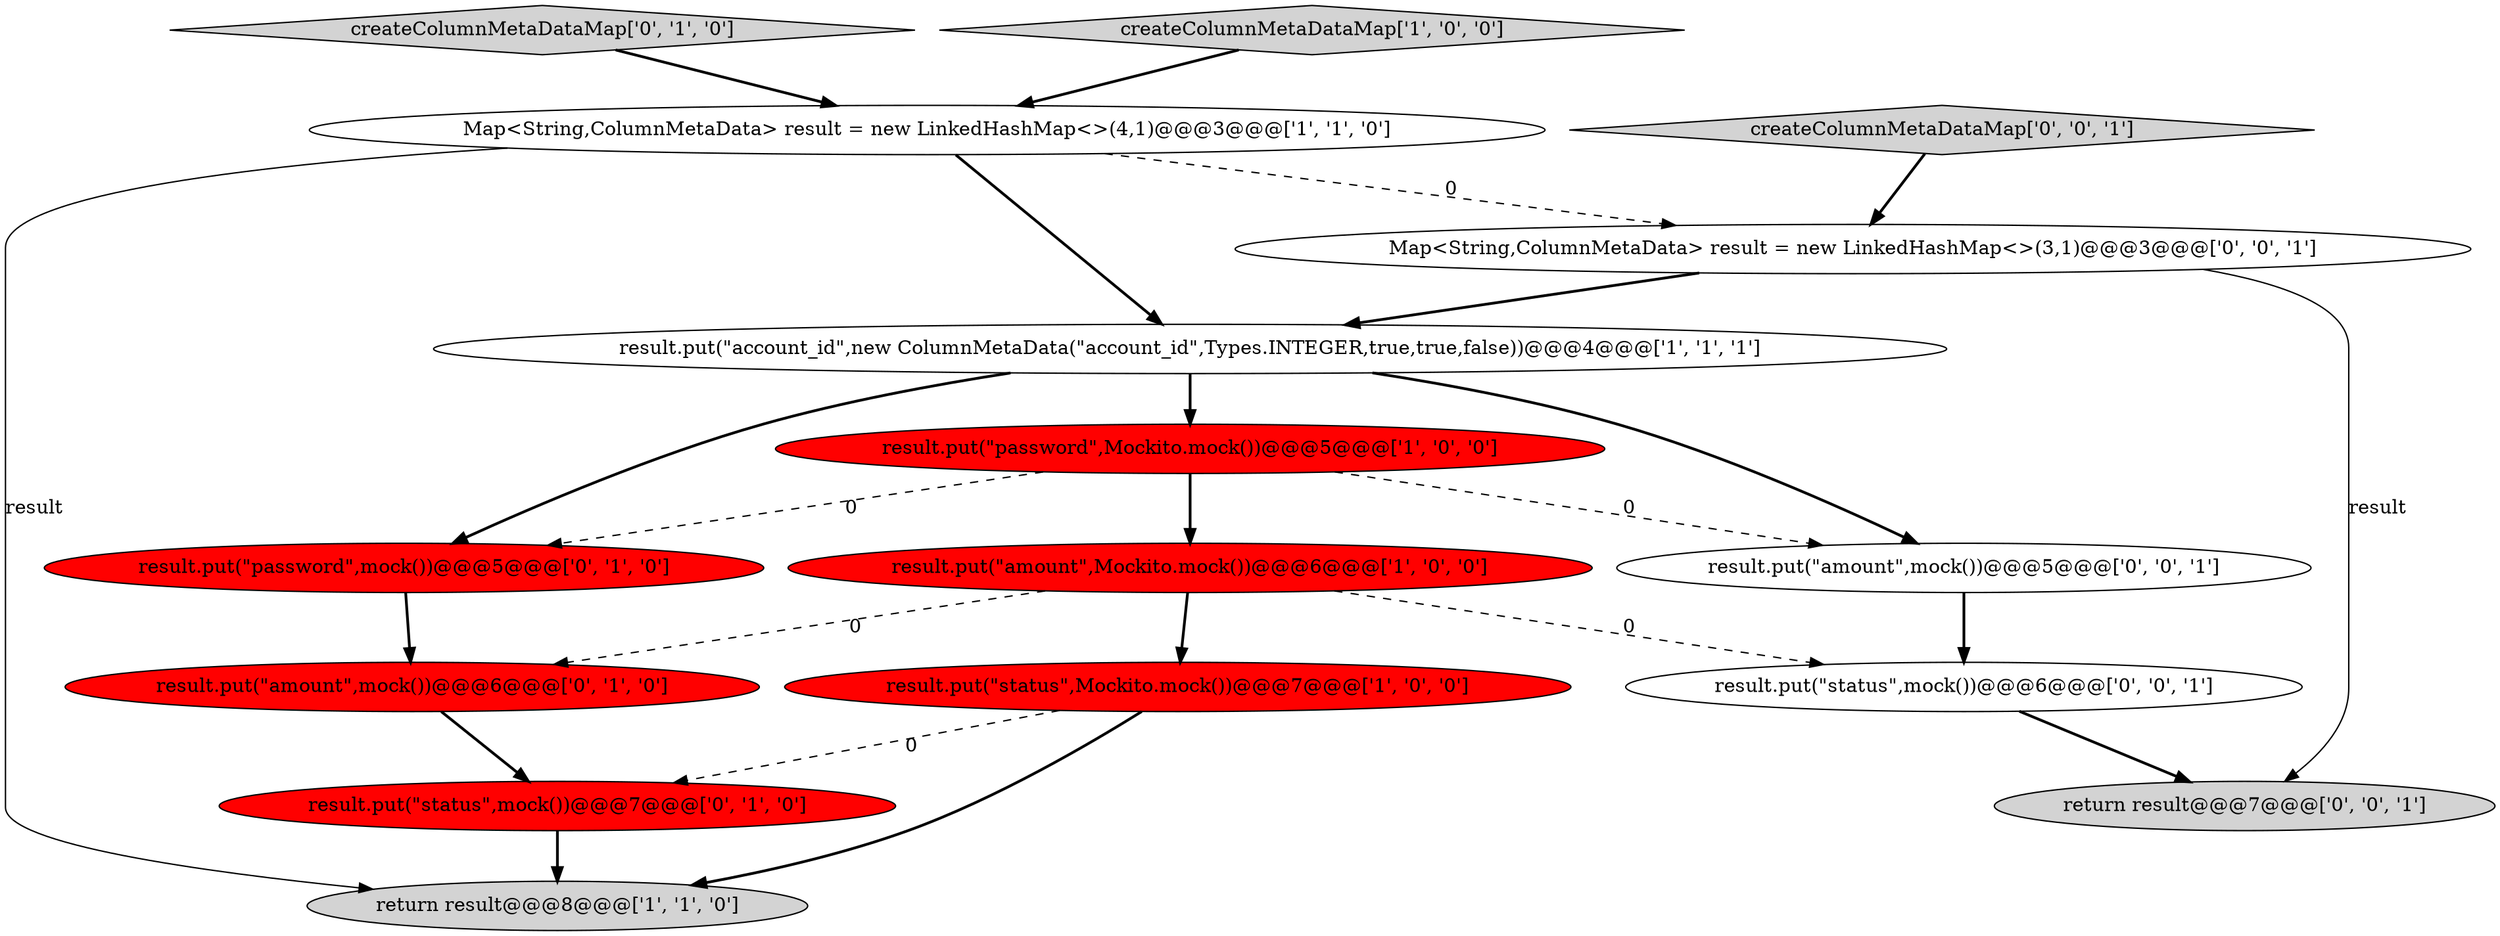 digraph {
15 [style = filled, label = "createColumnMetaDataMap['0', '0', '1']", fillcolor = lightgray, shape = diamond image = "AAA0AAABBB3BBB"];
5 [style = filled, label = "result.put(\"status\",Mockito.mock())@@@7@@@['1', '0', '0']", fillcolor = red, shape = ellipse image = "AAA1AAABBB1BBB"];
1 [style = filled, label = "result.put(\"account_id\",new ColumnMetaData(\"account_id\",Types.INTEGER,true,true,false))@@@4@@@['1', '1', '1']", fillcolor = white, shape = ellipse image = "AAA0AAABBB1BBB"];
3 [style = filled, label = "Map<String,ColumnMetaData> result = new LinkedHashMap<>(4,1)@@@3@@@['1', '1', '0']", fillcolor = white, shape = ellipse image = "AAA0AAABBB1BBB"];
14 [style = filled, label = "result.put(\"status\",mock())@@@6@@@['0', '0', '1']", fillcolor = white, shape = ellipse image = "AAA0AAABBB3BBB"];
11 [style = filled, label = "return result@@@7@@@['0', '0', '1']", fillcolor = lightgray, shape = ellipse image = "AAA0AAABBB3BBB"];
2 [style = filled, label = "result.put(\"amount\",Mockito.mock())@@@6@@@['1', '0', '0']", fillcolor = red, shape = ellipse image = "AAA1AAABBB1BBB"];
8 [style = filled, label = "result.put(\"amount\",mock())@@@6@@@['0', '1', '0']", fillcolor = red, shape = ellipse image = "AAA1AAABBB2BBB"];
9 [style = filled, label = "result.put(\"status\",mock())@@@7@@@['0', '1', '0']", fillcolor = red, shape = ellipse image = "AAA1AAABBB2BBB"];
13 [style = filled, label = "Map<String,ColumnMetaData> result = new LinkedHashMap<>(3,1)@@@3@@@['0', '0', '1']", fillcolor = white, shape = ellipse image = "AAA0AAABBB3BBB"];
12 [style = filled, label = "result.put(\"amount\",mock())@@@5@@@['0', '0', '1']", fillcolor = white, shape = ellipse image = "AAA0AAABBB3BBB"];
10 [style = filled, label = "result.put(\"password\",mock())@@@5@@@['0', '1', '0']", fillcolor = red, shape = ellipse image = "AAA1AAABBB2BBB"];
6 [style = filled, label = "result.put(\"password\",Mockito.mock())@@@5@@@['1', '0', '0']", fillcolor = red, shape = ellipse image = "AAA1AAABBB1BBB"];
7 [style = filled, label = "createColumnMetaDataMap['0', '1', '0']", fillcolor = lightgray, shape = diamond image = "AAA0AAABBB2BBB"];
4 [style = filled, label = "createColumnMetaDataMap['1', '0', '0']", fillcolor = lightgray, shape = diamond image = "AAA0AAABBB1BBB"];
0 [style = filled, label = "return result@@@8@@@['1', '1', '0']", fillcolor = lightgray, shape = ellipse image = "AAA0AAABBB1BBB"];
4->3 [style = bold, label=""];
15->13 [style = bold, label=""];
9->0 [style = bold, label=""];
3->1 [style = bold, label=""];
5->9 [style = dashed, label="0"];
13->11 [style = solid, label="result"];
3->13 [style = dashed, label="0"];
2->8 [style = dashed, label="0"];
7->3 [style = bold, label=""];
13->1 [style = bold, label=""];
6->10 [style = dashed, label="0"];
6->2 [style = bold, label=""];
6->12 [style = dashed, label="0"];
1->6 [style = bold, label=""];
2->14 [style = dashed, label="0"];
10->8 [style = bold, label=""];
5->0 [style = bold, label=""];
3->0 [style = solid, label="result"];
12->14 [style = bold, label=""];
8->9 [style = bold, label=""];
1->12 [style = bold, label=""];
1->10 [style = bold, label=""];
14->11 [style = bold, label=""];
2->5 [style = bold, label=""];
}
